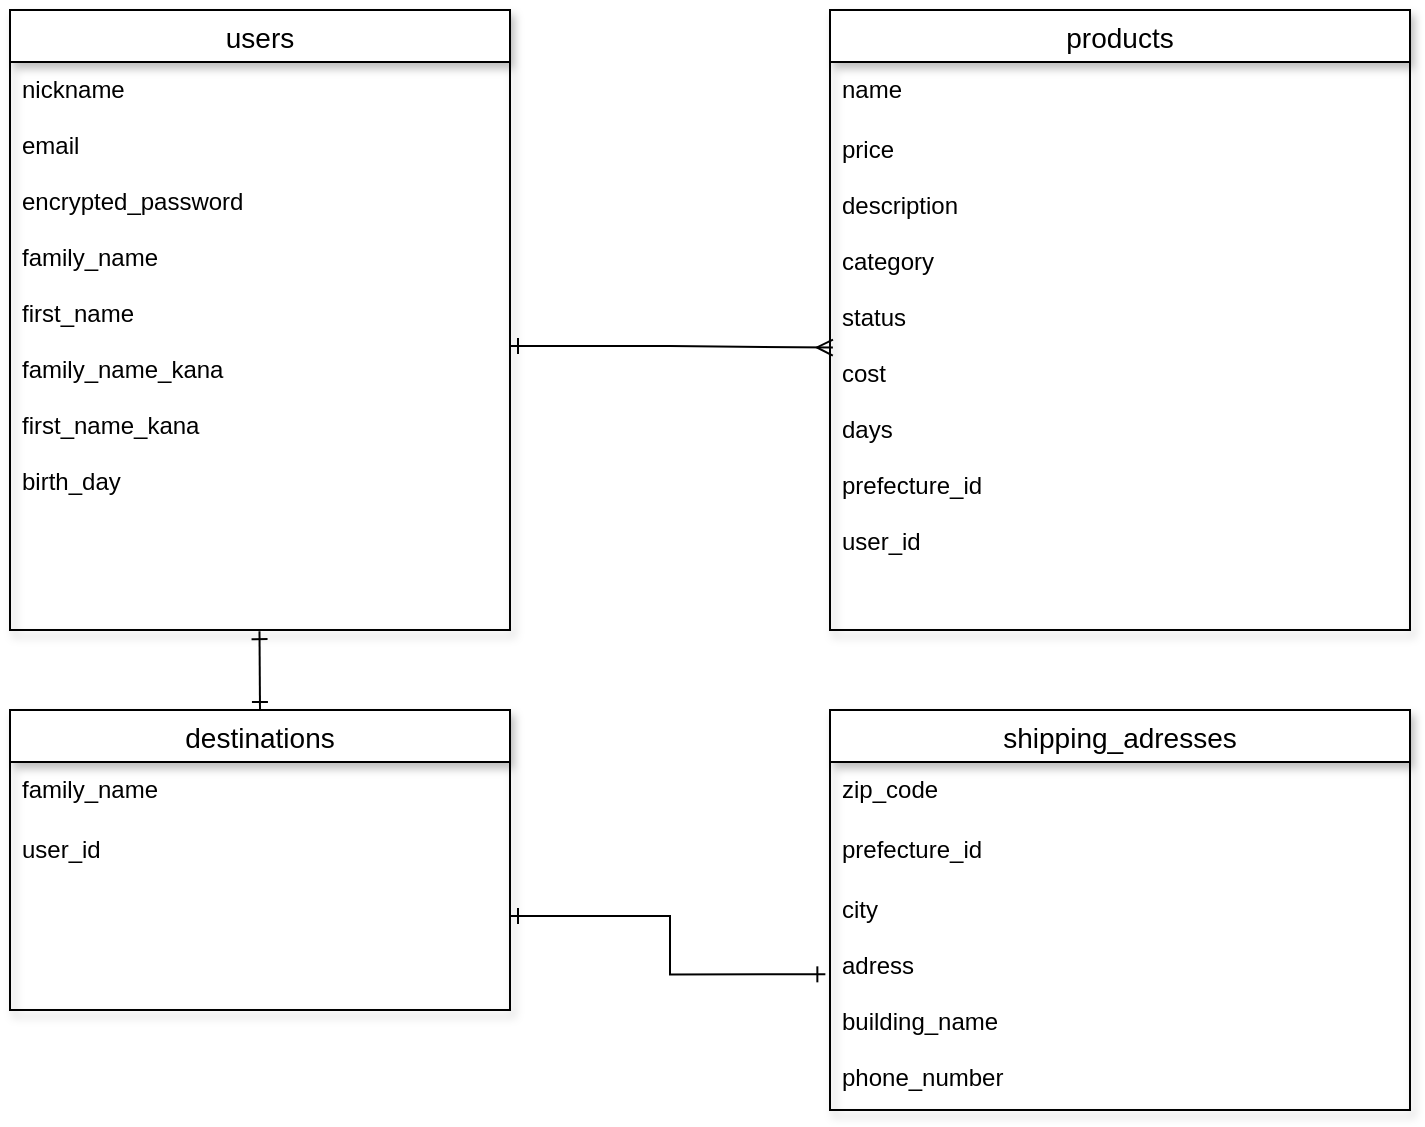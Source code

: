 <mxfile>
    <diagram id="-NBk8Lt2DksLlnRMdF8b" name="ページ1">
        <mxGraphModel dx="110" dy="328" grid="1" gridSize="10" guides="1" tooltips="1" connect="1" arrows="1" fold="1" page="1" pageScale="1" pageWidth="827" pageHeight="1169" math="0" shadow="0">
            <root>
                <mxCell id="0"/>
                <mxCell id="1" parent="0"/>
                <mxCell id="raU7St0tQxro5HVgP0_K-3" value="users" style="swimlane;fontStyle=0;childLayout=stackLayout;horizontal=1;startSize=26;horizontalStack=0;resizeParent=1;resizeParentMax=0;resizeLast=0;collapsible=1;marginBottom=0;align=center;fontSize=14;shadow=1;" parent="1" vertex="1">
                    <mxGeometry x="60" y="50" width="250" height="310" as="geometry"/>
                </mxCell>
                <mxCell id="raU7St0tQxro5HVgP0_K-4" value="nickname&#10;&#10;email&#10;&#10;encrypted_password&#10;&#10;family_name&#10;&#10;first_name&#10;&#10;family_name_kana&#10;&#10;first_name_kana&#10;&#10;birth_day&#10;&#10;&#10;&#10;" style="text;strokeColor=none;fillColor=none;spacingLeft=4;spacingRight=4;overflow=hidden;rotatable=0;points=[[0,0.5],[1,0.5]];portConstraint=eastwest;fontSize=12;" parent="raU7St0tQxro5HVgP0_K-3" vertex="1">
                    <mxGeometry y="26" width="250" height="284" as="geometry"/>
                </mxCell>
                <mxCell id="raU7St0tQxro5HVgP0_K-7" value="products" style="swimlane;fontStyle=0;childLayout=stackLayout;horizontal=1;startSize=26;horizontalStack=0;resizeParent=1;resizeParentMax=0;resizeLast=0;collapsible=1;marginBottom=0;align=center;fontSize=14;shadow=1;" parent="1" vertex="1">
                    <mxGeometry x="470" y="50" width="290" height="310" as="geometry"/>
                </mxCell>
                <mxCell id="raU7St0tQxro5HVgP0_K-8" value="name&#10;" style="text;strokeColor=none;fillColor=none;spacingLeft=4;spacingRight=4;overflow=hidden;rotatable=0;points=[[0,0.5],[1,0.5]];portConstraint=eastwest;fontSize=12;" parent="raU7St0tQxro5HVgP0_K-7" vertex="1">
                    <mxGeometry y="26" width="290" height="30" as="geometry"/>
                </mxCell>
                <mxCell id="raU7St0tQxro5HVgP0_K-9" value="price&#10;&#10;description&#10;&#10;category&#10;&#10;status&#10;&#10;cost&#10;&#10;days&#10;&#10;prefecture_id&#10;&#10;user_id&#10;&#10;" style="text;strokeColor=none;fillColor=none;spacingLeft=4;spacingRight=4;overflow=hidden;rotatable=0;points=[[0,0.5],[1,0.5]];portConstraint=eastwest;fontSize=12;" parent="raU7St0tQxro5HVgP0_K-7" vertex="1">
                    <mxGeometry y="56" width="290" height="254" as="geometry"/>
                </mxCell>
                <mxCell id="5" style="edgeStyle=orthogonalEdgeStyle;rounded=0;orthogonalLoop=1;jettySize=auto;html=1;exitX=0.5;exitY=0;exitDx=0;exitDy=0;startArrow=ERone;startFill=0;endArrow=ERone;endFill=0;entryX=0.499;entryY=1.002;entryDx=0;entryDy=0;entryPerimeter=0;" parent="1" source="raU7St0tQxro5HVgP0_K-11" target="raU7St0tQxro5HVgP0_K-4" edge="1">
                    <mxGeometry relative="1" as="geometry">
                        <mxPoint x="185" y="370" as="targetPoint"/>
                    </mxGeometry>
                </mxCell>
                <mxCell id="raU7St0tQxro5HVgP0_K-11" value="destinations" style="swimlane;fontStyle=0;childLayout=stackLayout;horizontal=1;startSize=26;horizontalStack=0;resizeParent=1;resizeParentMax=0;resizeLast=0;collapsible=1;marginBottom=0;align=center;fontSize=14;shadow=1;" parent="1" vertex="1">
                    <mxGeometry x="60" y="400" width="250" height="150" as="geometry"/>
                </mxCell>
                <mxCell id="raU7St0tQxro5HVgP0_K-12" value="family_name&#10;&#10;" style="text;strokeColor=none;fillColor=none;spacingLeft=4;spacingRight=4;overflow=hidden;rotatable=0;points=[[0,0.5],[1,0.5]];portConstraint=eastwest;fontSize=12;" parent="raU7St0tQxro5HVgP0_K-11" vertex="1">
                    <mxGeometry y="26" width="250" height="30" as="geometry"/>
                </mxCell>
                <mxCell id="raU7St0tQxro5HVgP0_K-14" value="user_id&#10;&#10;" style="text;strokeColor=none;fillColor=none;spacingLeft=4;spacingRight=4;overflow=hidden;rotatable=0;points=[[0,0.5],[1,0.5]];portConstraint=eastwest;fontSize=12;" parent="raU7St0tQxro5HVgP0_K-11" vertex="1">
                    <mxGeometry y="56" width="250" height="94" as="geometry"/>
                </mxCell>
                <mxCell id="raU7St0tQxro5HVgP0_K-19" value="shipping_adresses" style="swimlane;fontStyle=0;childLayout=stackLayout;horizontal=1;startSize=26;horizontalStack=0;resizeParent=1;resizeParentMax=0;resizeLast=0;collapsible=1;marginBottom=0;align=center;fontSize=14;shadow=1;" parent="1" vertex="1">
                    <mxGeometry x="470" y="400" width="290" height="200" as="geometry"/>
                </mxCell>
                <mxCell id="raU7St0tQxro5HVgP0_K-20" value="zip_code&#10;&#10;" style="text;strokeColor=none;fillColor=none;spacingLeft=4;spacingRight=4;overflow=hidden;rotatable=0;points=[[0,0.5],[1,0.5]];portConstraint=eastwest;fontSize=12;" parent="raU7St0tQxro5HVgP0_K-19" vertex="1">
                    <mxGeometry y="26" width="290" height="30" as="geometry"/>
                </mxCell>
                <mxCell id="raU7St0tQxro5HVgP0_K-21" value="prefecture_id&#10;&#10;" style="text;strokeColor=none;fillColor=none;spacingLeft=4;spacingRight=4;overflow=hidden;rotatable=0;points=[[0,0.5],[1,0.5]];portConstraint=eastwest;fontSize=12;" parent="raU7St0tQxro5HVgP0_K-19" vertex="1">
                    <mxGeometry y="56" width="290" height="30" as="geometry"/>
                </mxCell>
                <mxCell id="raU7St0tQxro5HVgP0_K-22" value="city&#10;&#10;adress&#10;&#10;building_name&#10;&#10;phone_number&#10;&#10;" style="text;strokeColor=none;fillColor=none;spacingLeft=4;spacingRight=4;overflow=hidden;rotatable=0;points=[[0,0.5],[1,0.5]];portConstraint=eastwest;fontSize=12;" parent="raU7St0tQxro5HVgP0_K-19" vertex="1">
                    <mxGeometry y="86" width="290" height="114" as="geometry"/>
                </mxCell>
                <mxCell id="2" style="edgeStyle=orthogonalEdgeStyle;rounded=0;orthogonalLoop=1;jettySize=auto;html=1;exitX=1;exitY=0.5;exitDx=0;exitDy=0;entryX=0.005;entryY=0.444;entryDx=0;entryDy=0;entryPerimeter=0;endArrow=ERmany;endFill=0;startArrow=ERone;startFill=0;" parent="1" source="raU7St0tQxro5HVgP0_K-4" target="raU7St0tQxro5HVgP0_K-9" edge="1">
                    <mxGeometry relative="1" as="geometry"/>
                </mxCell>
                <mxCell id="7" style="edgeStyle=orthogonalEdgeStyle;rounded=0;orthogonalLoop=1;jettySize=auto;html=1;exitX=1;exitY=0.5;exitDx=0;exitDy=0;entryX=-0.008;entryY=0.405;entryDx=0;entryDy=0;entryPerimeter=0;startArrow=ERone;startFill=0;endArrow=ERone;endFill=0;" parent="1" source="raU7St0tQxro5HVgP0_K-14" target="raU7St0tQxro5HVgP0_K-22" edge="1">
                    <mxGeometry relative="1" as="geometry"/>
                </mxCell>
            </root>
        </mxGraphModel>
    </diagram>
</mxfile>